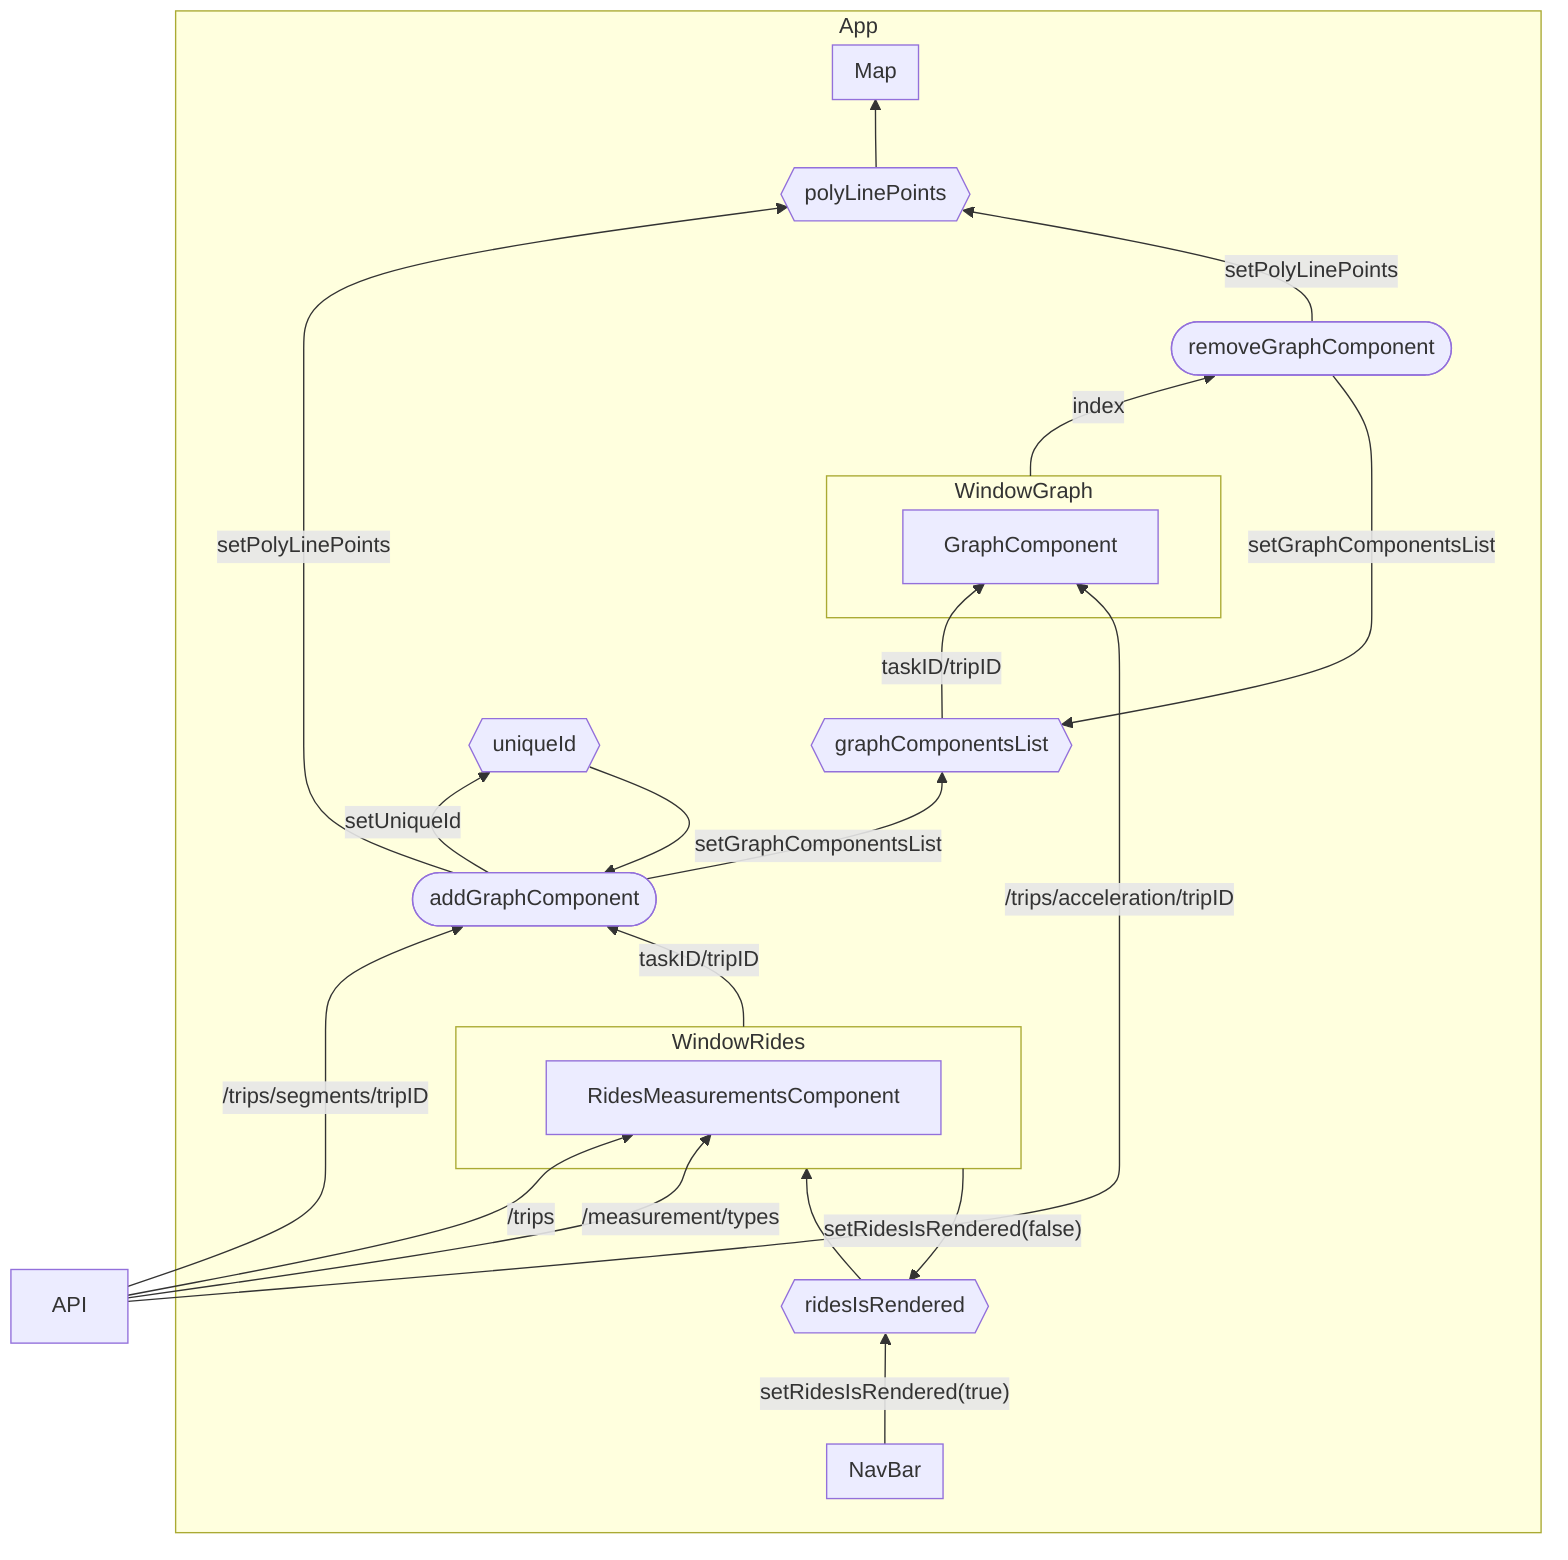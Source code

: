 flowchart BT
    API

    subgraph App
        ridesIsRendered{{ridesIsRendered}}
        graphComponentsList{{graphComponentsList}}
        polyLinePoints{{polyLinePoints}}
        uniqueId{{uniqueId}}

        addGraphComponent([addGraphComponent])
        removeGraphComponent([removeGraphComponent])

        subgraph NavBar
        end
        subgraph Map
        end
        subgraph WindowGraph
            GraphComponent
        end
        subgraph WindowRides
            RidesMeasurementsComponent
        end

        NavBar -- "setRidesIsRendered(true)" --> ridesIsRendered 
        ridesIsRendered --> WindowRides
        WindowRides -- "setRidesIsRendered(false)" --> ridesIsRendered

        WindowRides -- taskID/tripID --> addGraphComponent
        addGraphComponent -- setGraphComponentsList --> graphComponentsList
        addGraphComponent -- setUniqueId --> uniqueId
        uniqueId --> addGraphComponent
        graphComponentsList -- taskID/tripID --> GraphComponent

        addGraphComponent -- setPolyLinePoints --> polyLinePoints
        polyLinePoints --> Map

        WindowGraph -- index --> removeGraphComponent
        removeGraphComponent -- setGraphComponentsList --> graphComponentsList
        removeGraphComponent -- setPolyLinePoints --> polyLinePoints
        




    end

    API -- /trips --> RidesMeasurementsComponent
    API -- /measurement/types --> RidesMeasurementsComponent
    API -- /trips/acceleration/tripID --> GraphComponent
    API -- /trips/segments/tripID --> addGraphComponent
